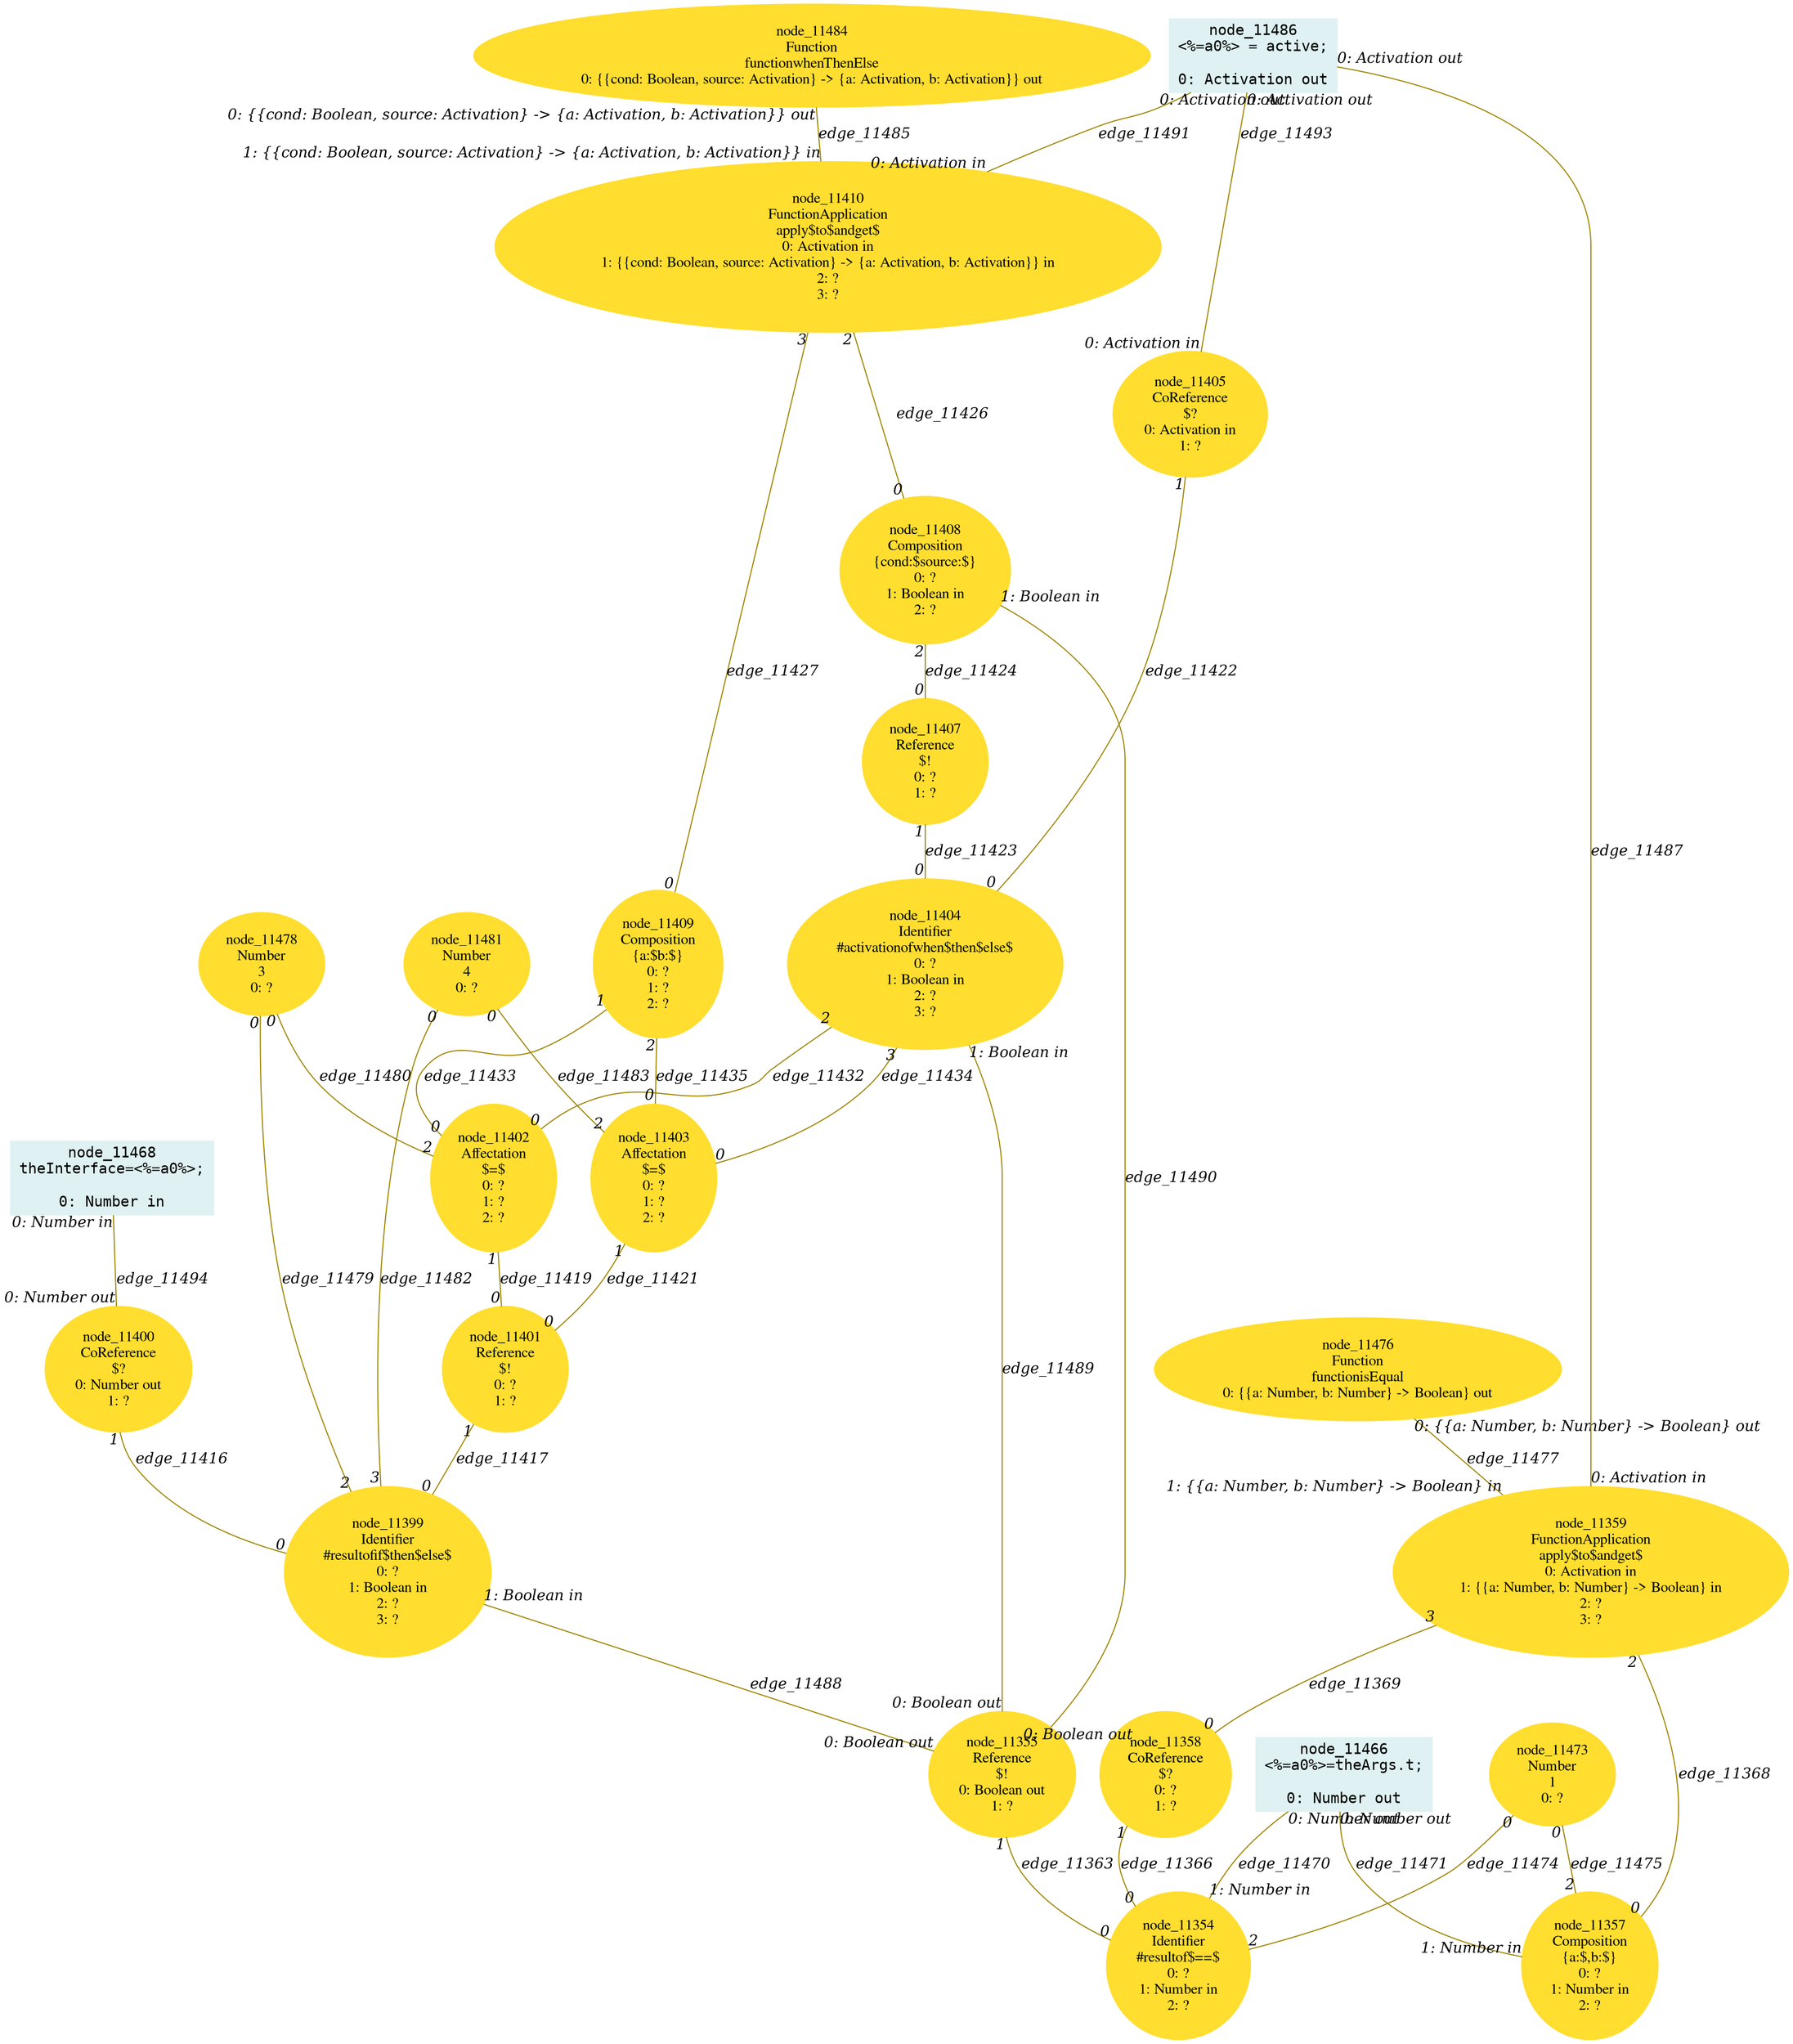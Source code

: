 digraph g{node_11354 [shape="ellipse", style="filled", color="#ffde2f", fontname="Times", label="node_11354
Identifier
#resultof$==$
0: ?
1: Number in
2: ?" ]
node_11355 [shape="ellipse", style="filled", color="#ffde2f", fontname="Times", label="node_11355
Reference
$!
0: Boolean out
1: ?" ]
node_11357 [shape="ellipse", style="filled", color="#ffde2f", fontname="Times", label="node_11357
Composition
{a:$,b:$}
0: ?
1: Number in
2: ?" ]
node_11358 [shape="ellipse", style="filled", color="#ffde2f", fontname="Times", label="node_11358
CoReference
$?
0: ?
1: ?" ]
node_11359 [shape="ellipse", style="filled", color="#ffde2f", fontname="Times", label="node_11359
FunctionApplication
apply$to$andget$
0: Activation in
1: {{a: Number, b: Number} -> Boolean} in
2: ?
3: ?" ]
node_11399 [shape="ellipse", style="filled", color="#ffde2f", fontname="Times", label="node_11399
Identifier
#resultofif$then$else$
0: ?
1: Boolean in
2: ?
3: ?" ]
node_11400 [shape="ellipse", style="filled", color="#ffde2f", fontname="Times", label="node_11400
CoReference
$?
0: Number out
1: ?" ]
node_11401 [shape="ellipse", style="filled", color="#ffde2f", fontname="Times", label="node_11401
Reference
$!
0: ?
1: ?" ]
node_11402 [shape="ellipse", style="filled", color="#ffde2f", fontname="Times", label="node_11402
Affectation
$=$
0: ?
1: ?
2: ?" ]
node_11403 [shape="ellipse", style="filled", color="#ffde2f", fontname="Times", label="node_11403
Affectation
$=$
0: ?
1: ?
2: ?" ]
node_11404 [shape="ellipse", style="filled", color="#ffde2f", fontname="Times", label="node_11404
Identifier
#activationofwhen$then$else$
0: ?
1: Boolean in
2: ?
3: ?" ]
node_11405 [shape="ellipse", style="filled", color="#ffde2f", fontname="Times", label="node_11405
CoReference
$?
0: Activation in
1: ?" ]
node_11407 [shape="ellipse", style="filled", color="#ffde2f", fontname="Times", label="node_11407
Reference
$!
0: ?
1: ?" ]
node_11408 [shape="ellipse", style="filled", color="#ffde2f", fontname="Times", label="node_11408
Composition
{cond:$source:$}
0: ?
1: Boolean in
2: ?" ]
node_11409 [shape="ellipse", style="filled", color="#ffde2f", fontname="Times", label="node_11409
Composition
{a:$b:$}
0: ?
1: ?
2: ?" ]
node_11410 [shape="ellipse", style="filled", color="#ffde2f", fontname="Times", label="node_11410
FunctionApplication
apply$to$andget$
0: Activation in
1: {{cond: Boolean, source: Activation} -> {a: Activation, b: Activation}} in
2: ?
3: ?" ]
node_11466 [shape="box", style="filled", color="#dff1f2", fontname="Courier", label="node_11466
<%=a0%>=theArgs.t;

0: Number out" ]
node_11468 [shape="box", style="filled", color="#dff1f2", fontname="Courier", label="node_11468
theInterface=<%=a0%>;

0: Number in" ]
node_11473 [shape="ellipse", style="filled", color="#ffde2f", fontname="Times", label="node_11473
Number
1
0: ?" ]
node_11476 [shape="ellipse", style="filled", color="#ffde2f", fontname="Times", label="node_11476
Function
functionisEqual
0: {{a: Number, b: Number} -> Boolean} out" ]
node_11478 [shape="ellipse", style="filled", color="#ffde2f", fontname="Times", label="node_11478
Number
3
0: ?" ]
node_11481 [shape="ellipse", style="filled", color="#ffde2f", fontname="Times", label="node_11481
Number
4
0: ?" ]
node_11484 [shape="ellipse", style="filled", color="#ffde2f", fontname="Times", label="node_11484
Function
functionwhenThenElse
0: {{cond: Boolean, source: Activation} -> {a: Activation, b: Activation}} out" ]
node_11486 [shape="box", style="filled", color="#dff1f2", fontname="Courier", label="node_11486
<%=a0%> = active;

0: Activation out" ]
node_11355 -> node_11354 [dir=none, arrowHead=none, fontname="Times-Italic", arrowsize=1, color="#9d8400", label="edge_11363",  headlabel="0", taillabel="1" ]
node_11358 -> node_11354 [dir=none, arrowHead=none, fontname="Times-Italic", arrowsize=1, color="#9d8400", label="edge_11366",  headlabel="0", taillabel="1" ]
node_11359 -> node_11357 [dir=none, arrowHead=none, fontname="Times-Italic", arrowsize=1, color="#9d8400", label="edge_11368",  headlabel="0", taillabel="2" ]
node_11359 -> node_11358 [dir=none, arrowHead=none, fontname="Times-Italic", arrowsize=1, color="#9d8400", label="edge_11369",  headlabel="0", taillabel="3" ]
node_11400 -> node_11399 [dir=none, arrowHead=none, fontname="Times-Italic", arrowsize=1, color="#9d8400", label="edge_11416",  headlabel="0", taillabel="1" ]
node_11401 -> node_11399 [dir=none, arrowHead=none, fontname="Times-Italic", arrowsize=1, color="#9d8400", label="edge_11417",  headlabel="0", taillabel="1" ]
node_11402 -> node_11401 [dir=none, arrowHead=none, fontname="Times-Italic", arrowsize=1, color="#9d8400", label="edge_11419",  headlabel="0", taillabel="1" ]
node_11403 -> node_11401 [dir=none, arrowHead=none, fontname="Times-Italic", arrowsize=1, color="#9d8400", label="edge_11421",  headlabel="0", taillabel="1" ]
node_11405 -> node_11404 [dir=none, arrowHead=none, fontname="Times-Italic", arrowsize=1, color="#9d8400", label="edge_11422",  headlabel="0", taillabel="1" ]
node_11407 -> node_11404 [dir=none, arrowHead=none, fontname="Times-Italic", arrowsize=1, color="#9d8400", label="edge_11423",  headlabel="0", taillabel="1" ]
node_11408 -> node_11407 [dir=none, arrowHead=none, fontname="Times-Italic", arrowsize=1, color="#9d8400", label="edge_11424",  headlabel="0", taillabel="2" ]
node_11410 -> node_11408 [dir=none, arrowHead=none, fontname="Times-Italic", arrowsize=1, color="#9d8400", label="edge_11426",  headlabel="0", taillabel="2" ]
node_11410 -> node_11409 [dir=none, arrowHead=none, fontname="Times-Italic", arrowsize=1, color="#9d8400", label="edge_11427",  headlabel="0", taillabel="3" ]
node_11404 -> node_11402 [dir=none, arrowHead=none, fontname="Times-Italic", arrowsize=1, color="#9d8400", label="edge_11432",  headlabel="0", taillabel="2" ]
node_11409 -> node_11402 [dir=none, arrowHead=none, fontname="Times-Italic", arrowsize=1, color="#9d8400", label="edge_11433",  headlabel="0", taillabel="1" ]
node_11404 -> node_11403 [dir=none, arrowHead=none, fontname="Times-Italic", arrowsize=1, color="#9d8400", label="edge_11434",  headlabel="0", taillabel="3" ]
node_11409 -> node_11403 [dir=none, arrowHead=none, fontname="Times-Italic", arrowsize=1, color="#9d8400", label="edge_11435",  headlabel="0", taillabel="2" ]
node_11466 -> node_11354 [dir=none, arrowHead=none, fontname="Times-Italic", arrowsize=1, color="#9d8400", label="edge_11470",  headlabel="1: Number in", taillabel="0: Number out" ]
node_11466 -> node_11357 [dir=none, arrowHead=none, fontname="Times-Italic", arrowsize=1, color="#9d8400", label="edge_11471",  headlabel="1: Number in", taillabel="0: Number out" ]
node_11473 -> node_11354 [dir=none, arrowHead=none, fontname="Times-Italic", arrowsize=1, color="#9d8400", label="edge_11474",  headlabel="2", taillabel="0" ]
node_11473 -> node_11357 [dir=none, arrowHead=none, fontname="Times-Italic", arrowsize=1, color="#9d8400", label="edge_11475",  headlabel="2", taillabel="0" ]
node_11476 -> node_11359 [dir=none, arrowHead=none, fontname="Times-Italic", arrowsize=1, color="#9d8400", label="edge_11477",  headlabel="1: {{a: Number, b: Number} -> Boolean} in", taillabel="0: {{a: Number, b: Number} -> Boolean} out" ]
node_11478 -> node_11399 [dir=none, arrowHead=none, fontname="Times-Italic", arrowsize=1, color="#9d8400", label="edge_11479",  headlabel="2", taillabel="0" ]
node_11478 -> node_11402 [dir=none, arrowHead=none, fontname="Times-Italic", arrowsize=1, color="#9d8400", label="edge_11480",  headlabel="2", taillabel="0" ]
node_11481 -> node_11399 [dir=none, arrowHead=none, fontname="Times-Italic", arrowsize=1, color="#9d8400", label="edge_11482",  headlabel="3", taillabel="0" ]
node_11481 -> node_11403 [dir=none, arrowHead=none, fontname="Times-Italic", arrowsize=1, color="#9d8400", label="edge_11483",  headlabel="2", taillabel="0" ]
node_11484 -> node_11410 [dir=none, arrowHead=none, fontname="Times-Italic", arrowsize=1, color="#9d8400", label="edge_11485",  headlabel="1: {{cond: Boolean, source: Activation} -> {a: Activation, b: Activation}} in", taillabel="0: {{cond: Boolean, source: Activation} -> {a: Activation, b: Activation}} out" ]
node_11486 -> node_11359 [dir=none, arrowHead=none, fontname="Times-Italic", arrowsize=1, color="#9d8400", label="edge_11487",  headlabel="0: Activation in", taillabel="0: Activation out" ]
node_11399 -> node_11355 [dir=none, arrowHead=none, fontname="Times-Italic", arrowsize=1, color="#9d8400", label="edge_11488",  headlabel="0: Boolean out", taillabel="1: Boolean in" ]
node_11404 -> node_11355 [dir=none, arrowHead=none, fontname="Times-Italic", arrowsize=1, color="#9d8400", label="edge_11489",  headlabel="0: Boolean out", taillabel="1: Boolean in" ]
node_11408 -> node_11355 [dir=none, arrowHead=none, fontname="Times-Italic", arrowsize=1, color="#9d8400", label="edge_11490",  headlabel="0: Boolean out", taillabel="1: Boolean in" ]
node_11486 -> node_11410 [dir=none, arrowHead=none, fontname="Times-Italic", arrowsize=1, color="#9d8400", label="edge_11491",  headlabel="0: Activation in", taillabel="0: Activation out" ]
node_11486 -> node_11405 [dir=none, arrowHead=none, fontname="Times-Italic", arrowsize=1, color="#9d8400", label="edge_11493",  headlabel="0: Activation in", taillabel="0: Activation out" ]
node_11468 -> node_11400 [dir=none, arrowHead=none, fontname="Times-Italic", arrowsize=1, color="#9d8400", label="edge_11494",  headlabel="0: Number out", taillabel="0: Number in" ]
}